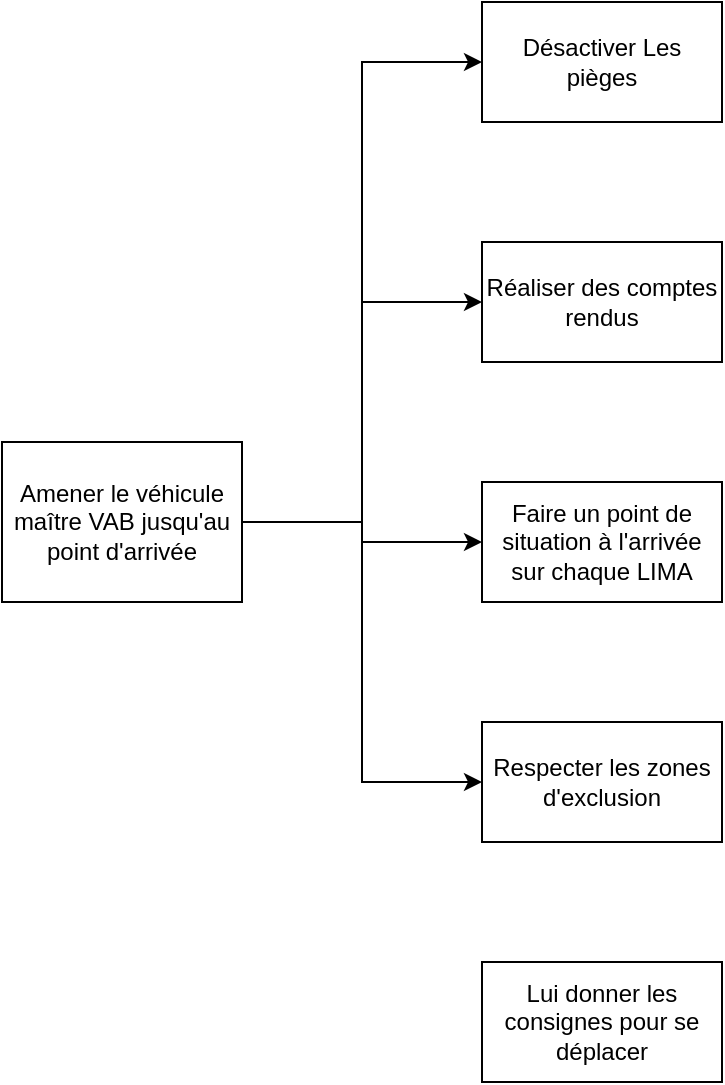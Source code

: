 <mxfile version="15.8.9" type="github">
  <diagram id="7iIN9meiuznvdkrw8BYY" name="Page-1">
    <mxGraphModel dx="868" dy="454" grid="1" gridSize="10" guides="1" tooltips="1" connect="1" arrows="1" fold="1" page="1" pageScale="1" pageWidth="827" pageHeight="1169" math="0" shadow="0">
      <root>
        <mxCell id="0" />
        <mxCell id="1" parent="0" />
        <mxCell id="eRgWJZlX0qM9WgS-55uM-7" style="edgeStyle=orthogonalEdgeStyle;rounded=0;orthogonalLoop=1;jettySize=auto;html=1;exitX=1;exitY=0.5;exitDx=0;exitDy=0;entryX=0;entryY=0.5;entryDx=0;entryDy=0;" edge="1" parent="1" source="eRgWJZlX0qM9WgS-55uM-1" target="eRgWJZlX0qM9WgS-55uM-2">
          <mxGeometry relative="1" as="geometry" />
        </mxCell>
        <mxCell id="eRgWJZlX0qM9WgS-55uM-8" style="edgeStyle=orthogonalEdgeStyle;rounded=0;orthogonalLoop=1;jettySize=auto;html=1;exitX=1;exitY=0.5;exitDx=0;exitDy=0;entryX=0;entryY=0.5;entryDx=0;entryDy=0;" edge="1" parent="1" source="eRgWJZlX0qM9WgS-55uM-1" target="eRgWJZlX0qM9WgS-55uM-3">
          <mxGeometry relative="1" as="geometry" />
        </mxCell>
        <mxCell id="eRgWJZlX0qM9WgS-55uM-9" style="edgeStyle=orthogonalEdgeStyle;rounded=0;orthogonalLoop=1;jettySize=auto;html=1;exitX=1;exitY=0.5;exitDx=0;exitDy=0;entryX=0;entryY=0.5;entryDx=0;entryDy=0;" edge="1" parent="1" source="eRgWJZlX0qM9WgS-55uM-1" target="eRgWJZlX0qM9WgS-55uM-4">
          <mxGeometry relative="1" as="geometry" />
        </mxCell>
        <mxCell id="eRgWJZlX0qM9WgS-55uM-10" style="edgeStyle=orthogonalEdgeStyle;rounded=0;orthogonalLoop=1;jettySize=auto;html=1;exitX=1;exitY=0.5;exitDx=0;exitDy=0;entryX=0;entryY=0.5;entryDx=0;entryDy=0;" edge="1" parent="1" source="eRgWJZlX0qM9WgS-55uM-1" target="eRgWJZlX0qM9WgS-55uM-6">
          <mxGeometry relative="1" as="geometry" />
        </mxCell>
        <mxCell id="eRgWJZlX0qM9WgS-55uM-1" value="Amener le véhicule maître VAB jusqu&#39;au point d&#39;arrivée" style="rounded=0;whiteSpace=wrap;html=1;" vertex="1" parent="1">
          <mxGeometry x="120" y="280" width="120" height="80" as="geometry" />
        </mxCell>
        <mxCell id="eRgWJZlX0qM9WgS-55uM-2" value="Désactiver Les pièges" style="rounded=0;whiteSpace=wrap;html=1;" vertex="1" parent="1">
          <mxGeometry x="360" y="60" width="120" height="60" as="geometry" />
        </mxCell>
        <mxCell id="eRgWJZlX0qM9WgS-55uM-3" value="Réaliser des comptes rendus" style="rounded=0;whiteSpace=wrap;html=1;" vertex="1" parent="1">
          <mxGeometry x="360" y="180" width="120" height="60" as="geometry" />
        </mxCell>
        <mxCell id="eRgWJZlX0qM9WgS-55uM-4" value="Faire un point de situation à l&#39;arrivée sur chaque LIMA" style="rounded=0;whiteSpace=wrap;html=1;" vertex="1" parent="1">
          <mxGeometry x="360" y="300" width="120" height="60" as="geometry" />
        </mxCell>
        <mxCell id="eRgWJZlX0qM9WgS-55uM-6" value="Respecter les zones d&#39;exclusion" style="rounded=0;whiteSpace=wrap;html=1;" vertex="1" parent="1">
          <mxGeometry x="360" y="420" width="120" height="60" as="geometry" />
        </mxCell>
        <mxCell id="eRgWJZlX0qM9WgS-55uM-11" value="Lui donner les consignes pour se déplacer" style="rounded=0;whiteSpace=wrap;html=1;" vertex="1" parent="1">
          <mxGeometry x="360" y="540" width="120" height="60" as="geometry" />
        </mxCell>
      </root>
    </mxGraphModel>
  </diagram>
</mxfile>
